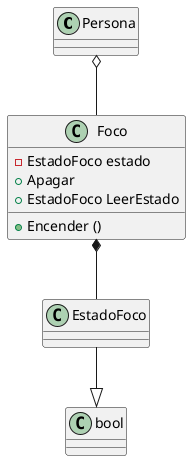 @startuml iluminacion

class Persona
class Foco{
        - EstadoFoco estado
        + Encender ()
        + Apagar
        + EstadoFoco LeerEstado
}
class EstadoFoco

Persona o-- Foco
Foco *-- EstadoFoco
EstadoFoco --|> bool

@enduml